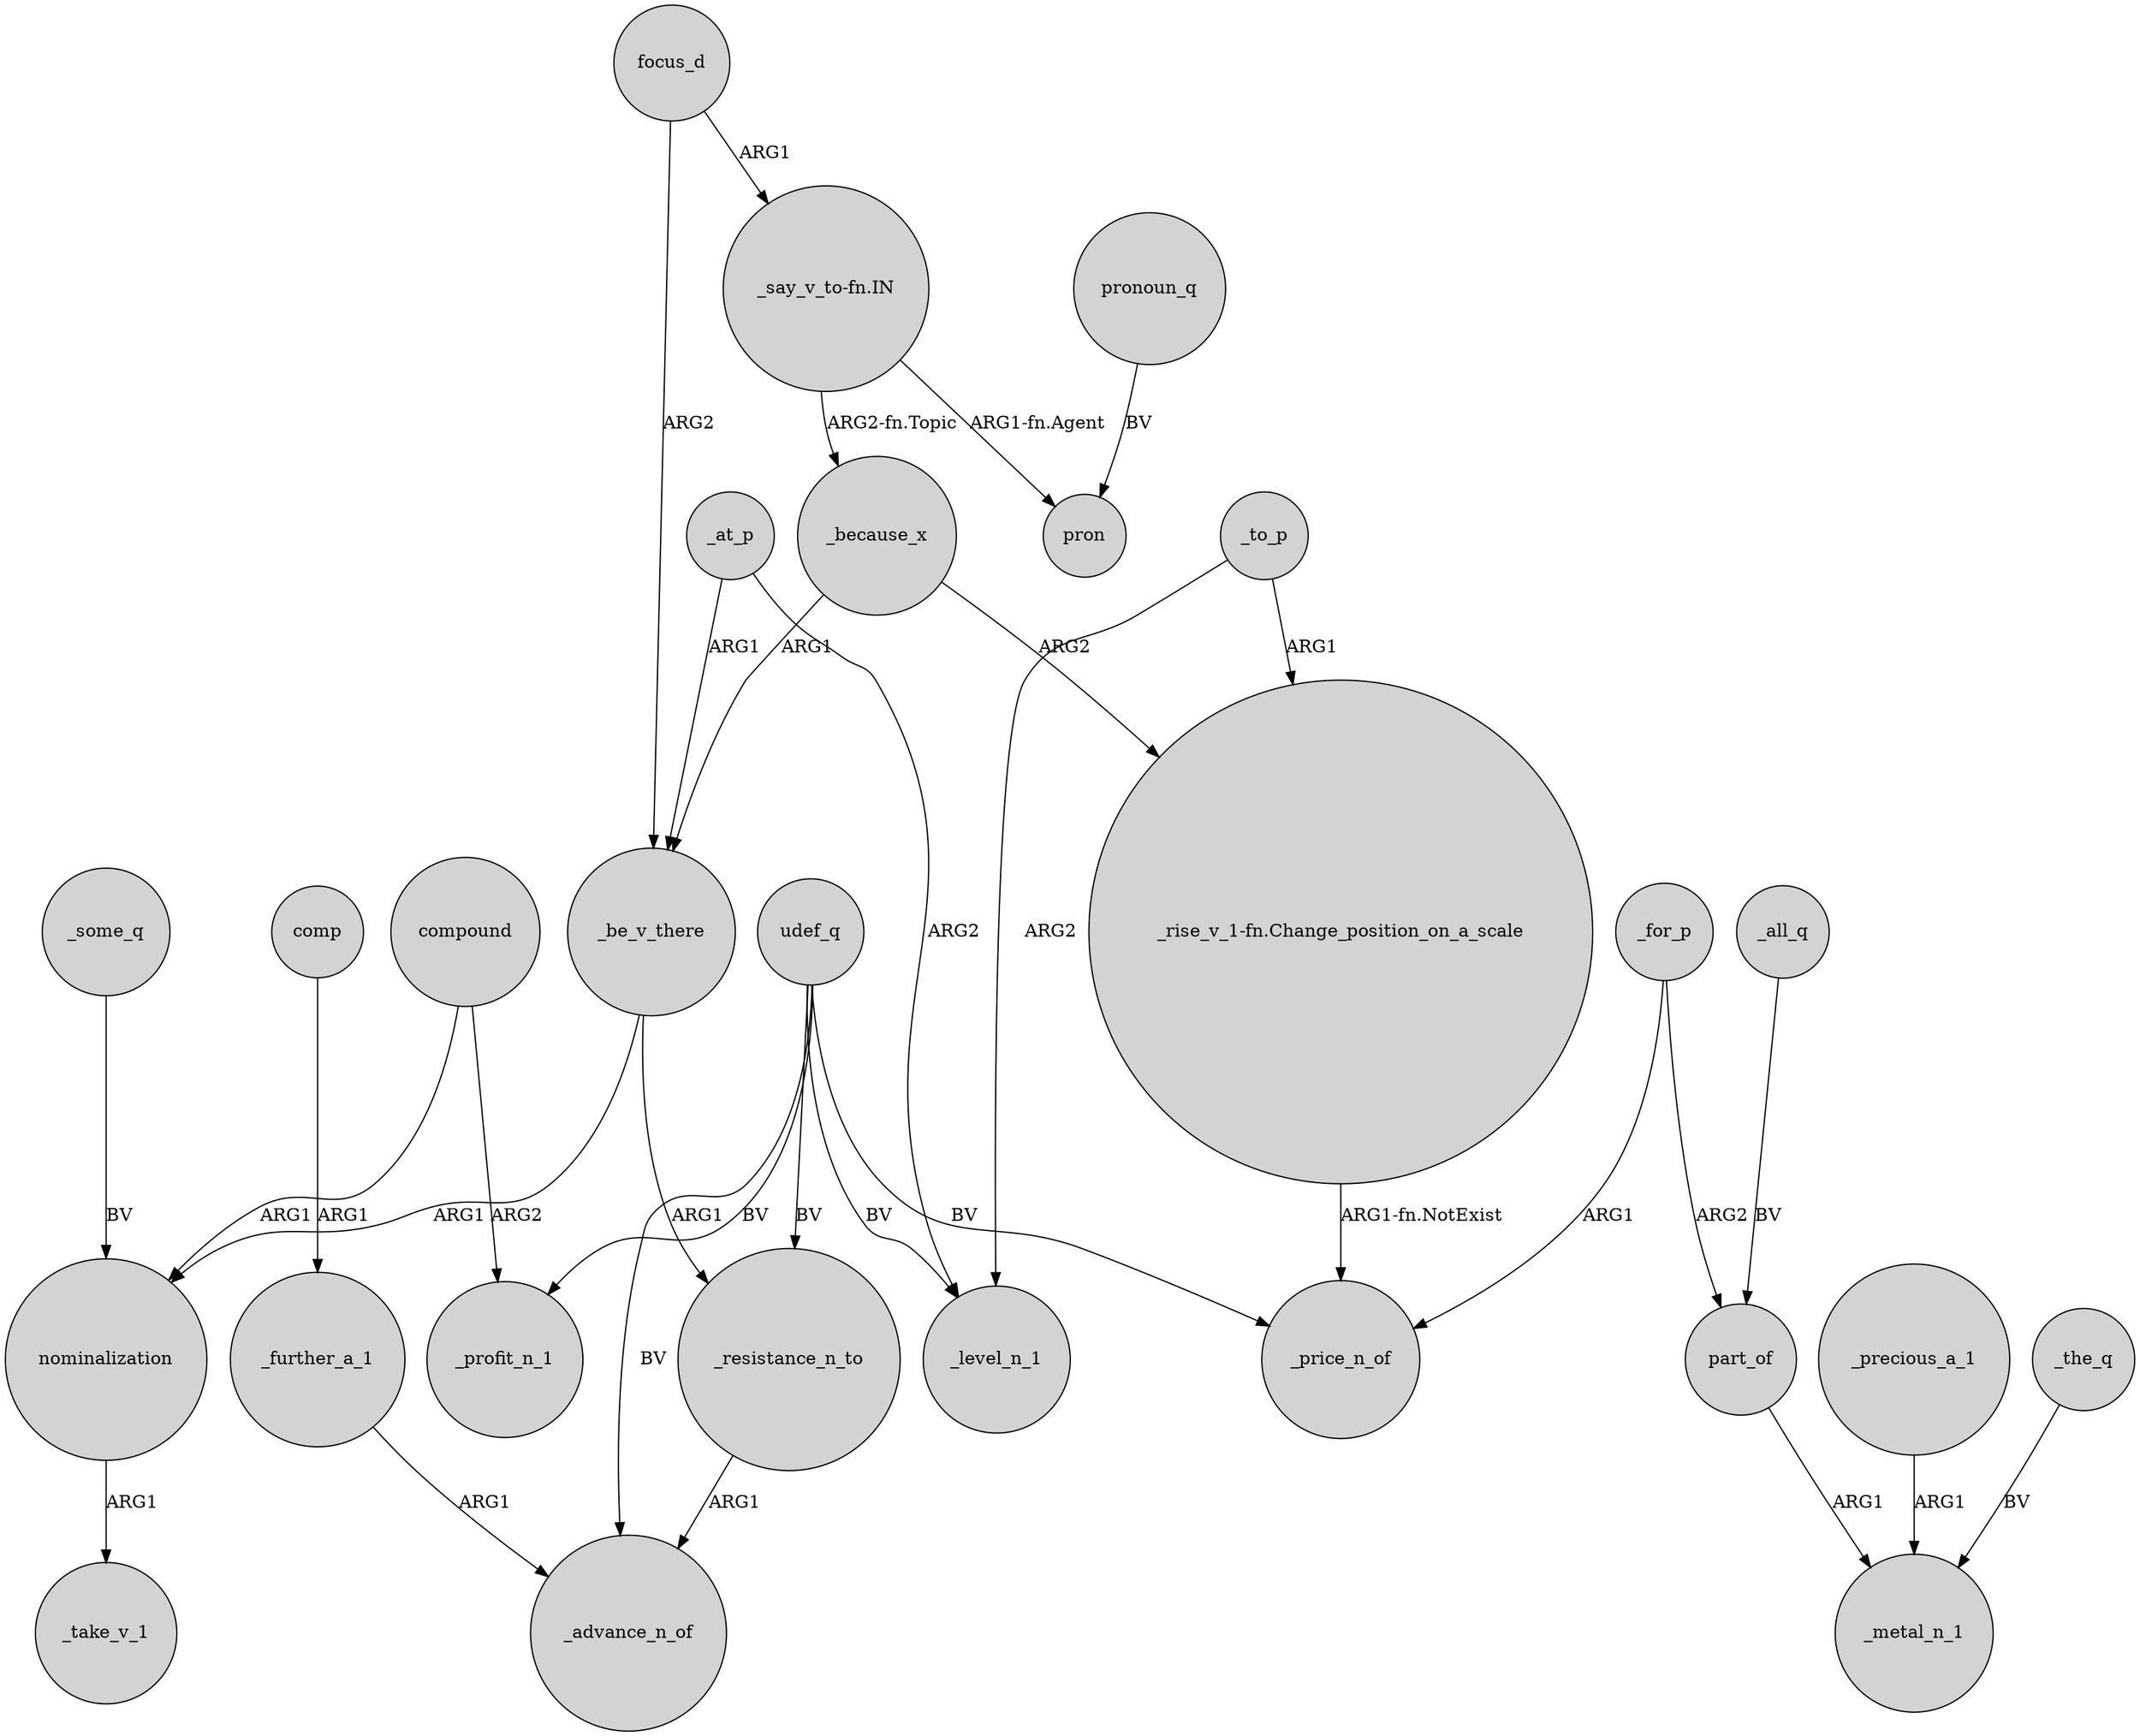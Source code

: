 digraph {
	node [shape=circle style=filled]
	udef_q -> _advance_n_of [label=BV]
	udef_q -> _price_n_of [label=BV]
	_all_q -> part_of [label=BV]
	_because_x -> _be_v_there [label=ARG1]
	_resistance_n_to -> _advance_n_of [label=ARG1]
	_further_a_1 -> _advance_n_of [label=ARG1]
	nominalization -> _take_v_1 [label=ARG1]
	part_of -> _metal_n_1 [label=ARG1]
	_for_p -> _price_n_of [label=ARG1]
	"_say_v_to-fn.IN" -> _because_x [label="ARG2-fn.Topic"]
	_for_p -> part_of [label=ARG2]
	udef_q -> _level_n_1 [label=BV]
	pronoun_q -> pron [label=BV]
	udef_q -> _resistance_n_to [label=BV]
	focus_d -> _be_v_there [label=ARG2]
	comp -> _further_a_1 [label=ARG1]
	_precious_a_1 -> _metal_n_1 [label=ARG1]
	_some_q -> nominalization [label=BV]
	_at_p -> _level_n_1 [label=ARG2]
	compound -> _profit_n_1 [label=ARG2]
	"_rise_v_1-fn.Change_position_on_a_scale" -> _price_n_of [label="ARG1-fn.NotExist"]
	"_say_v_to-fn.IN" -> pron [label="ARG1-fn.Agent"]
	_at_p -> _be_v_there [label=ARG1]
	_because_x -> "_rise_v_1-fn.Change_position_on_a_scale" [label=ARG2]
	_be_v_there -> nominalization [label=ARG1]
	_be_v_there -> _resistance_n_to [label=ARG1]
	udef_q -> _profit_n_1 [label=BV]
	_to_p -> "_rise_v_1-fn.Change_position_on_a_scale" [label=ARG1]
	_to_p -> _level_n_1 [label=ARG2]
	compound -> nominalization [label=ARG1]
	_the_q -> _metal_n_1 [label=BV]
	focus_d -> "_say_v_to-fn.IN" [label=ARG1]
}
